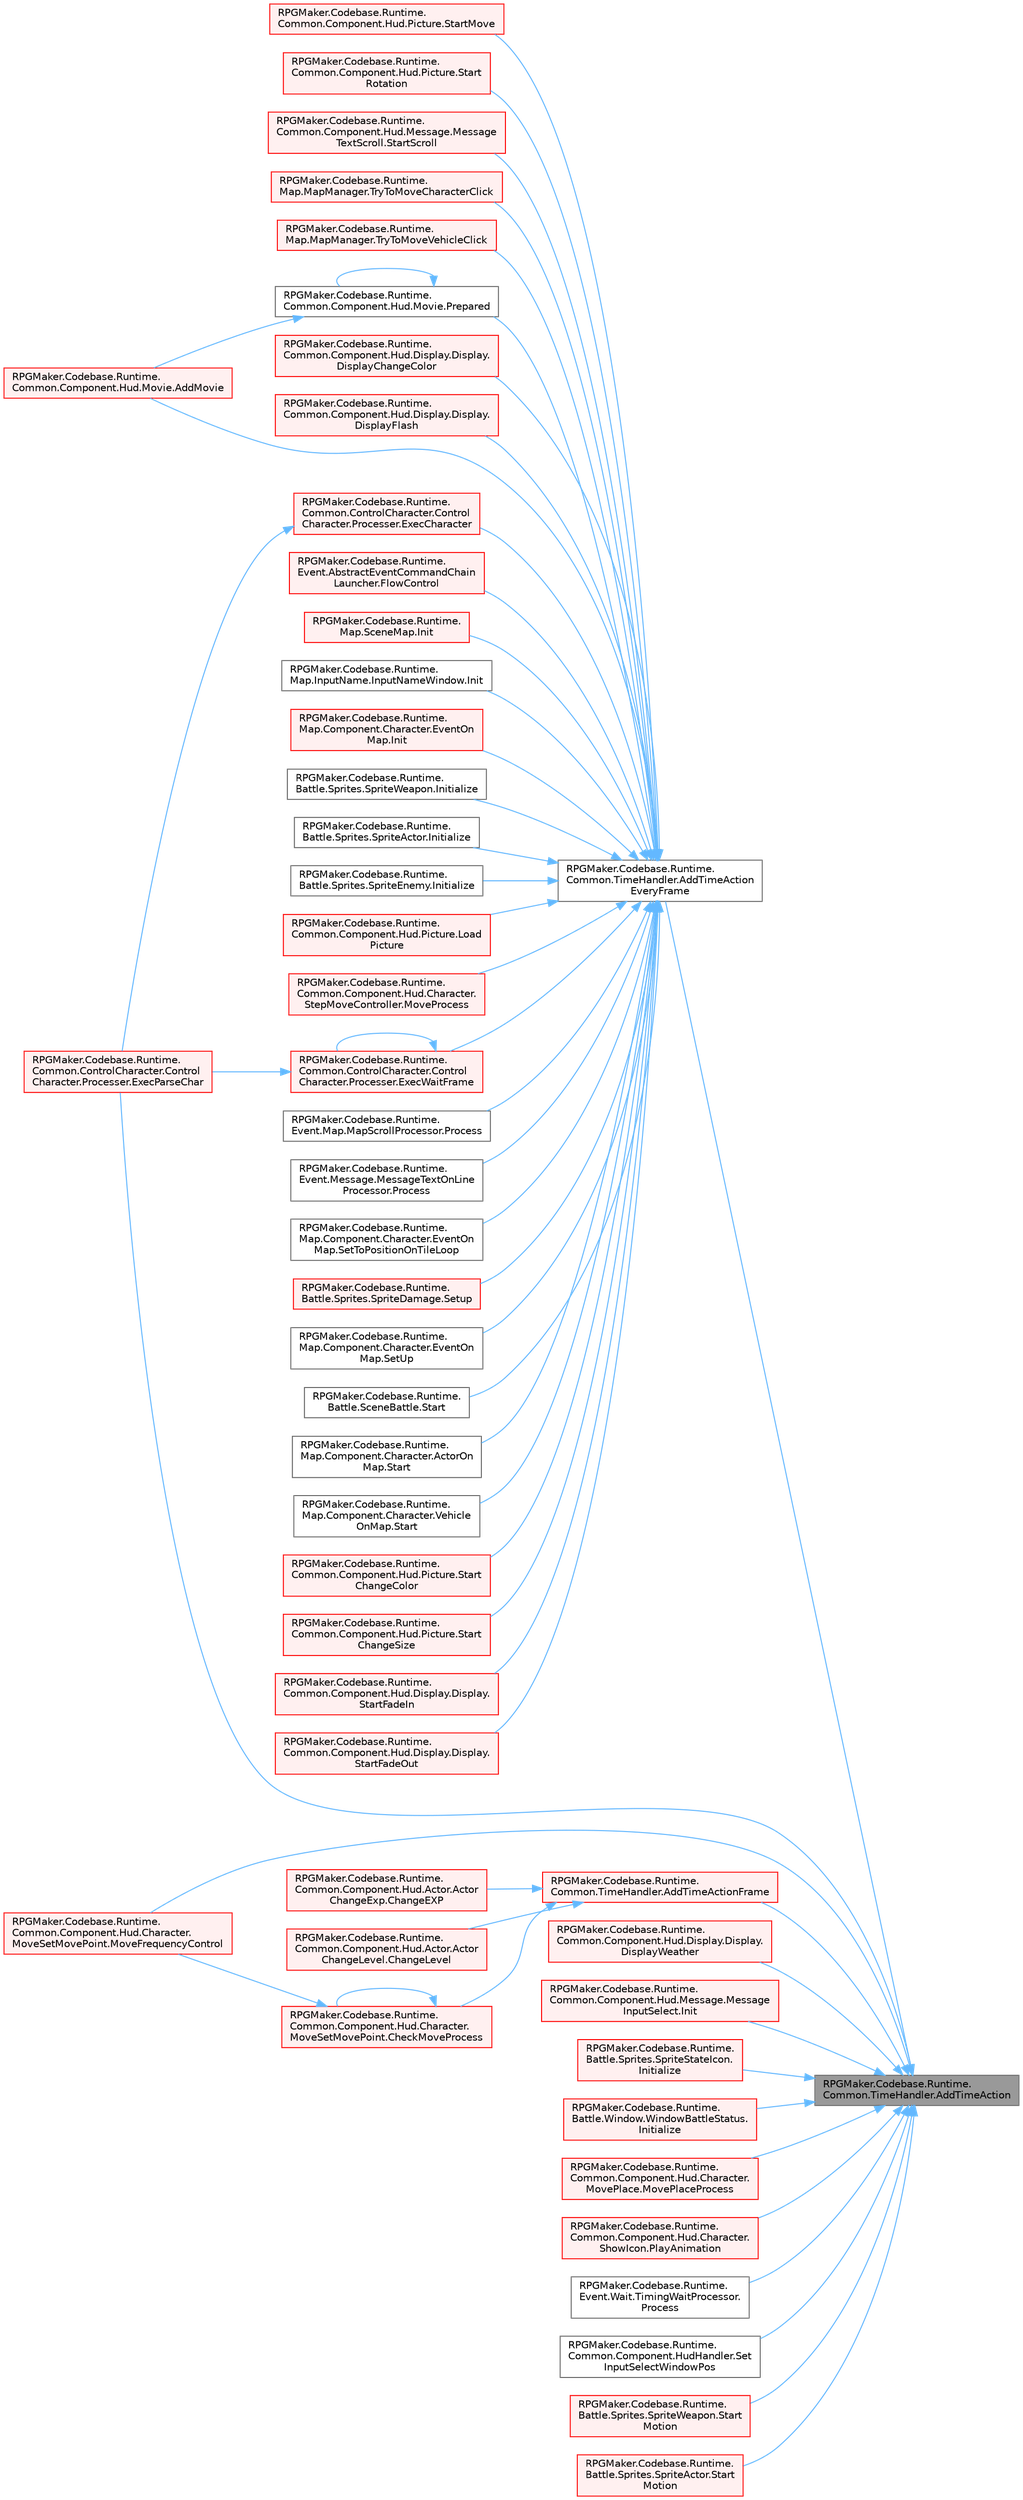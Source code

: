 digraph "RPGMaker.Codebase.Runtime.Common.TimeHandler.AddTimeAction"
{
 // LATEX_PDF_SIZE
  bgcolor="transparent";
  edge [fontname=Helvetica,fontsize=10,labelfontname=Helvetica,labelfontsize=10];
  node [fontname=Helvetica,fontsize=10,shape=box,height=0.2,width=0.4];
  rankdir="RL";
  Node1 [id="Node000001",label="RPGMaker.Codebase.Runtime.\lCommon.TimeHandler.AddTimeAction",height=0.2,width=0.4,color="gray40", fillcolor="grey60", style="filled", fontcolor="black",tooltip="😁 実行するActionの登録"];
  Node1 -> Node2 [id="edge1_Node000001_Node000002",dir="back",color="steelblue1",style="solid",tooltip=" "];
  Node2 [id="Node000002",label="RPGMaker.Codebase.Runtime.\lCommon.TimeHandler.AddTimeAction\lEveryFrame",height=0.2,width=0.4,color="grey40", fillcolor="white", style="filled",URL="$d3/dac/class_r_p_g_maker_1_1_codebase_1_1_runtime_1_1_common_1_1_time_handler.html#ac9871a57a401c0da5670b07803acc775",tooltip="😁 実行するActionの登録（毎フレーム）"];
  Node2 -> Node3 [id="edge2_Node000002_Node000003",dir="back",color="steelblue1",style="solid",tooltip=" "];
  Node3 [id="Node000003",label="RPGMaker.Codebase.Runtime.\lCommon.Component.Hud.Movie.AddMovie",height=0.2,width=0.4,color="red", fillcolor="#FFF0F0", style="filled",URL="$da/d22/class_r_p_g_maker_1_1_codebase_1_1_runtime_1_1_common_1_1_component_1_1_hud_1_1_movie.html#ac63b57507cba6936ad544638d15b86d7",tooltip="😁 ムービーファイル名を渡して、読み込みの実施"];
  Node2 -> Node5 [id="edge3_Node000002_Node000005",dir="back",color="steelblue1",style="solid",tooltip=" "];
  Node5 [id="Node000005",label="RPGMaker.Codebase.Runtime.\lCommon.Component.Hud.Display.Display.\lDisplayChangeColor",height=0.2,width=0.4,color="red", fillcolor="#FFF0F0", style="filled",URL="$d3/dde/class_r_p_g_maker_1_1_codebase_1_1_runtime_1_1_common_1_1_component_1_1_hud_1_1_display_1_1_display.html#a6411a6ec2faa7d2422ffa0e0d1588650",tooltip="😁 変更色表示"];
  Node2 -> Node13 [id="edge4_Node000002_Node000013",dir="back",color="steelblue1",style="solid",tooltip=" "];
  Node13 [id="Node000013",label="RPGMaker.Codebase.Runtime.\lCommon.Component.Hud.Display.Display.\lDisplayFlash",height=0.2,width=0.4,color="red", fillcolor="#FFF0F0", style="filled",URL="$d3/dde/class_r_p_g_maker_1_1_codebase_1_1_runtime_1_1_common_1_1_component_1_1_hud_1_1_display_1_1_display.html#aad14129591af8516826dac8b56918303",tooltip="😁 フラッシュ演出の実施"];
  Node2 -> Node73 [id="edge5_Node000002_Node000073",dir="back",color="steelblue1",style="solid",tooltip=" "];
  Node73 [id="Node000073",label="RPGMaker.Codebase.Runtime.\lCommon.ControlCharacter.Control\lCharacter.Processer.ExecCharacter",height=0.2,width=0.4,color="red", fillcolor="#FFF0F0", style="filled",URL="$d7/d0c/class_r_p_g_maker_1_1_codebase_1_1_runtime_1_1_common_1_1_control_character_1_1_control_character_1_1_processer.html#ad5035ce1908ed98c5bb2b90bed46840b",tooltip=" "];
  Node73 -> Node85 [id="edge6_Node000073_Node000085",dir="back",color="steelblue1",style="solid",tooltip=" "];
  Node85 [id="Node000085",label="RPGMaker.Codebase.Runtime.\lCommon.ControlCharacter.Control\lCharacter.Processer.ExecParseChar",height=0.2,width=0.4,color="red", fillcolor="#FFF0F0", style="filled",URL="$d7/d0c/class_r_p_g_maker_1_1_codebase_1_1_runtime_1_1_common_1_1_control_character_1_1_control_character_1_1_processer.html#a98cee73aab96ee5be0898304e7dbccde",tooltip="1文字 (1制御文字列含む) の処理。"];
  Node2 -> Node158 [id="edge7_Node000002_Node000158",dir="back",color="steelblue1",style="solid",tooltip=" "];
  Node158 [id="Node000158",label="RPGMaker.Codebase.Runtime.\lCommon.ControlCharacter.Control\lCharacter.Processer.ExecWaitFrame",height=0.2,width=0.4,color="red", fillcolor="#FFF0F0", style="filled",URL="$d7/d0c/class_r_p_g_maker_1_1_codebase_1_1_runtime_1_1_common_1_1_control_character_1_1_control_character_1_1_processer.html#ae15f9239c4dd60bc2b7683c524c487f3",tooltip=" "];
  Node158 -> Node85 [id="edge8_Node000158_Node000085",dir="back",color="steelblue1",style="solid",tooltip=" "];
  Node158 -> Node158 [id="edge9_Node000158_Node000158",dir="back",color="steelblue1",style="solid",tooltip=" "];
  Node2 -> Node161 [id="edge10_Node000002_Node000161",dir="back",color="steelblue1",style="solid",tooltip=" "];
  Node161 [id="Node000161",label="RPGMaker.Codebase.Runtime.\lEvent.AbstractEventCommandChain\lLauncher.FlowControl",height=0.2,width=0.4,color="red", fillcolor="#FFF0F0", style="filled",URL="$d4/dd0/class_r_p_g_maker_1_1_codebase_1_1_runtime_1_1_event_1_1_abstract_event_command_chain_launcher.html#a01b386806bfe1b3fece68f3f3cdf7b44",tooltip="😁 イベントのフロー制御. ソースを分けるとインデックス周りが複雑になるのでここで処理."];
  Node2 -> Node9 [id="edge11_Node000002_Node000009",dir="back",color="steelblue1",style="solid",tooltip=" "];
  Node9 [id="Node000009",label="RPGMaker.Codebase.Runtime.\lMap.SceneMap.Init",height=0.2,width=0.4,color="red", fillcolor="#FFF0F0", style="filled",URL="$db/d02/class_r_p_g_maker_1_1_codebase_1_1_runtime_1_1_map_1_1_scene_map.html#a0f6d0adae41e09e94a55d3c0af0c87dc",tooltip="😁 初期化"];
  Node2 -> Node165 [id="edge12_Node000002_Node000165",dir="back",color="steelblue1",style="solid",tooltip=" "];
  Node165 [id="Node000165",label="RPGMaker.Codebase.Runtime.\lMap.InputName.InputNameWindow.Init",height=0.2,width=0.4,color="grey40", fillcolor="white", style="filled",URL="$dd/d7d/class_r_p_g_maker_1_1_codebase_1_1_runtime_1_1_map_1_1_input_name_1_1_input_name_window.html#a890353e0a245a3db04bca4e6d09ccbe7",tooltip=" "];
  Node2 -> Node166 [id="edge13_Node000002_Node000166",dir="back",color="steelblue1",style="solid",tooltip=" "];
  Node166 [id="Node000166",label="RPGMaker.Codebase.Runtime.\lMap.Component.Character.EventOn\lMap.Init",height=0.2,width=0.4,color="red", fillcolor="#FFF0F0", style="filled",URL="$da/d39/class_r_p_g_maker_1_1_codebase_1_1_runtime_1_1_map_1_1_component_1_1_character_1_1_event_on_map.html#a761d1bccb412210b736ee1924584be0b",tooltip="初期化処理"];
  Node2 -> Node178 [id="edge14_Node000002_Node000178",dir="back",color="steelblue1",style="solid",tooltip=" "];
  Node178 [id="Node000178",label="RPGMaker.Codebase.Runtime.\lBattle.Sprites.SpriteWeapon.Initialize",height=0.2,width=0.4,color="grey40", fillcolor="white", style="filled",URL="$db/d90/class_r_p_g_maker_1_1_codebase_1_1_runtime_1_1_battle_1_1_sprites_1_1_sprite_weapon.html#a1e3a08a8de9dc580d8842ec7dc2c0915",tooltip="😁 初期化"];
  Node2 -> Node179 [id="edge15_Node000002_Node000179",dir="back",color="steelblue1",style="solid",tooltip=" "];
  Node179 [id="Node000179",label="RPGMaker.Codebase.Runtime.\lBattle.Sprites.SpriteActor.Initialize",height=0.2,width=0.4,color="grey40", fillcolor="white", style="filled",URL="$d3/d5b/class_r_p_g_maker_1_1_codebase_1_1_runtime_1_1_battle_1_1_sprites_1_1_sprite_actor.html#a97ee229838de843d2361f3f82f1c023f",tooltip="😁 初期化"];
  Node2 -> Node180 [id="edge16_Node000002_Node000180",dir="back",color="steelblue1",style="solid",tooltip=" "];
  Node180 [id="Node000180",label="RPGMaker.Codebase.Runtime.\lBattle.Sprites.SpriteEnemy.Initialize",height=0.2,width=0.4,color="grey40", fillcolor="white", style="filled",URL="$d3/d60/class_r_p_g_maker_1_1_codebase_1_1_runtime_1_1_battle_1_1_sprites_1_1_sprite_enemy.html#ad0210eaf48bc01b8b4eabc34d01ee489",tooltip="😁 初期化"];
  Node2 -> Node181 [id="edge17_Node000002_Node000181",dir="back",color="steelblue1",style="solid",tooltip=" "];
  Node181 [id="Node000181",label="RPGMaker.Codebase.Runtime.\lCommon.Component.Hud.Picture.Load\lPicture",height=0.2,width=0.4,color="red", fillcolor="#FFF0F0", style="filled",URL="$d6/dbe/class_r_p_g_maker_1_1_codebase_1_1_runtime_1_1_common_1_1_component_1_1_hud_1_1_picture.html#a192742a7889e2b73994624c9df8d7b92",tooltip="😁 画像読込"];
  Node2 -> Node66 [id="edge18_Node000002_Node000066",dir="back",color="steelblue1",style="solid",tooltip=" "];
  Node66 [id="Node000066",label="RPGMaker.Codebase.Runtime.\lCommon.Component.Hud.Character.\lStepMoveController.MoveProcess",height=0.2,width=0.4,color="red", fillcolor="#FFF0F0", style="filled",URL="$d0/d39/class_r_p_g_maker_1_1_codebase_1_1_runtime_1_1_common_1_1_component_1_1_hud_1_1_character_1_1_step_move_controller.html#afab55bda8585197faa55733ee8d181b6",tooltip="😁 処理移動"];
  Node2 -> Node183 [id="edge19_Node000002_Node000183",dir="back",color="steelblue1",style="solid",tooltip=" "];
  Node183 [id="Node000183",label="RPGMaker.Codebase.Runtime.\lCommon.Component.Hud.Movie.Prepared",height=0.2,width=0.4,color="grey40", fillcolor="white", style="filled",URL="$da/d22/class_r_p_g_maker_1_1_codebase_1_1_runtime_1_1_common_1_1_component_1_1_hud_1_1_movie.html#a27a1f0e0cf71cf896b3cf05bb5be602b",tooltip="😁 前準備"];
  Node183 -> Node3 [id="edge20_Node000183_Node000003",dir="back",color="steelblue1",style="solid",tooltip=" "];
  Node183 -> Node183 [id="edge21_Node000183_Node000183",dir="back",color="steelblue1",style="solid",tooltip=" "];
  Node2 -> Node184 [id="edge22_Node000002_Node000184",dir="back",color="steelblue1",style="solid",tooltip=" "];
  Node184 [id="Node000184",label="RPGMaker.Codebase.Runtime.\lEvent.Map.MapScrollProcessor.Process",height=0.2,width=0.4,color="grey40", fillcolor="white", style="filled",URL="$d8/dc6/class_r_p_g_maker_1_1_codebase_1_1_runtime_1_1_event_1_1_map_1_1_map_scroll_processor.html#aa2f4e179f87e73d0ff902b129b67d99b",tooltip="😁 処理"];
  Node2 -> Node185 [id="edge23_Node000002_Node000185",dir="back",color="steelblue1",style="solid",tooltip=" "];
  Node185 [id="Node000185",label="RPGMaker.Codebase.Runtime.\lEvent.Message.MessageTextOnLine\lProcessor.Process",height=0.2,width=0.4,color="grey40", fillcolor="white", style="filled",URL="$d7/de4/class_r_p_g_maker_1_1_codebase_1_1_runtime_1_1_event_1_1_message_1_1_message_text_on_line_processor.html#a1108d3828d1385de192adf7e7f32a683",tooltip="😁 処理"];
  Node2 -> Node186 [id="edge24_Node000002_Node000186",dir="back",color="steelblue1",style="solid",tooltip=" "];
  Node186 [id="Node000186",label="RPGMaker.Codebase.Runtime.\lMap.Component.Character.EventOn\lMap.SetToPositionOnTileLoop",height=0.2,width=0.4,color="grey40", fillcolor="white", style="filled",URL="$da/d39/class_r_p_g_maker_1_1_codebase_1_1_runtime_1_1_map_1_1_component_1_1_character_1_1_event_on_map.html#aabb80fdf451fcb17108d3047d7c5677b",tooltip="指定したタイルの位置を設定"];
  Node2 -> Node187 [id="edge25_Node000002_Node000187",dir="back",color="steelblue1",style="solid",tooltip=" "];
  Node187 [id="Node000187",label="RPGMaker.Codebase.Runtime.\lBattle.Sprites.SpriteDamage.Setup",height=0.2,width=0.4,color="red", fillcolor="#FFF0F0", style="filled",URL="$d5/df2/class_r_p_g_maker_1_1_codebase_1_1_runtime_1_1_battle_1_1_sprites_1_1_sprite_damage.html#ab28575b7ed8ef52d2c587ec14f725df0",tooltip="😁 対象に対する準備"];
  Node2 -> Node61 [id="edge26_Node000002_Node000061",dir="back",color="steelblue1",style="solid",tooltip=" "];
  Node61 [id="Node000061",label="RPGMaker.Codebase.Runtime.\lMap.Component.Character.EventOn\lMap.SetUp",height=0.2,width=0.4,color="grey40", fillcolor="white", style="filled",URL="$da/d39/class_r_p_g_maker_1_1_codebase_1_1_runtime_1_1_map_1_1_component_1_1_character_1_1_event_on_map.html#a0fbac1650e9433bc23de256d1057723b",tooltip=" "];
  Node2 -> Node83 [id="edge27_Node000002_Node000083",dir="back",color="steelblue1",style="solid",tooltip=" "];
  Node83 [id="Node000083",label="RPGMaker.Codebase.Runtime.\lBattle.SceneBattle.Start",height=0.2,width=0.4,color="grey40", fillcolor="white", style="filled",URL="$dd/d83/class_r_p_g_maker_1_1_codebase_1_1_runtime_1_1_battle_1_1_scene_battle.html#a52668ac9e236a1452c2290bae1331f7d",tooltip="😁 シーンの開始"];
  Node2 -> Node191 [id="edge28_Node000002_Node000191",dir="back",color="steelblue1",style="solid",tooltip=" "];
  Node191 [id="Node000191",label="RPGMaker.Codebase.Runtime.\lMap.Component.Character.ActorOn\lMap.Start",height=0.2,width=0.4,color="grey40", fillcolor="white", style="filled",URL="$df/d08/class_r_p_g_maker_1_1_codebase_1_1_runtime_1_1_map_1_1_component_1_1_character_1_1_actor_on_map.html#a0df0c8505e012871e87f3e0c8a75b01b",tooltip="😁 開始"];
  Node2 -> Node192 [id="edge29_Node000002_Node000192",dir="back",color="steelblue1",style="solid",tooltip=" "];
  Node192 [id="Node000192",label="RPGMaker.Codebase.Runtime.\lMap.Component.Character.Vehicle\lOnMap.Start",height=0.2,width=0.4,color="grey40", fillcolor="white", style="filled",URL="$d0/d9c/class_r_p_g_maker_1_1_codebase_1_1_runtime_1_1_map_1_1_component_1_1_character_1_1_vehicle_on_map.html#a88ec9bda3e23113fa198ab4b5bda49e4",tooltip=" "];
  Node2 -> Node193 [id="edge30_Node000002_Node000193",dir="back",color="steelblue1",style="solid",tooltip=" "];
  Node193 [id="Node000193",label="RPGMaker.Codebase.Runtime.\lCommon.Component.Hud.Picture.Start\lChangeColor",height=0.2,width=0.4,color="red", fillcolor="#FFF0F0", style="filled",URL="$d6/dbe/class_r_p_g_maker_1_1_codebase_1_1_runtime_1_1_common_1_1_component_1_1_hud_1_1_picture.html#acc67f916f374d9933b097db677040fd9",tooltip="😁 変更色開始"];
  Node2 -> Node195 [id="edge31_Node000002_Node000195",dir="back",color="steelblue1",style="solid",tooltip=" "];
  Node195 [id="Node000195",label="RPGMaker.Codebase.Runtime.\lCommon.Component.Hud.Picture.Start\lChangeSize",height=0.2,width=0.4,color="red", fillcolor="#FFF0F0", style="filled",URL="$d6/dbe/class_r_p_g_maker_1_1_codebase_1_1_runtime_1_1_common_1_1_component_1_1_hud_1_1_picture.html#a000726ba9144f19ae7814c9676f13252",tooltip="😁 変更サイズ開始"];
  Node2 -> Node197 [id="edge32_Node000002_Node000197",dir="back",color="steelblue1",style="solid",tooltip=" "];
  Node197 [id="Node000197",label="RPGMaker.Codebase.Runtime.\lCommon.Component.Hud.Display.Display.\lStartFadeIn",height=0.2,width=0.4,color="red", fillcolor="#FFF0F0", style="filled",URL="$d3/dde/class_r_p_g_maker_1_1_codebase_1_1_runtime_1_1_common_1_1_component_1_1_hud_1_1_display_1_1_display.html#ac21a2baf217d83100c94f5382c2f1a0d",tooltip="😁 フェード・イン開始"];
  Node2 -> Node201 [id="edge33_Node000002_Node000201",dir="back",color="steelblue1",style="solid",tooltip=" "];
  Node201 [id="Node000201",label="RPGMaker.Codebase.Runtime.\lCommon.Component.Hud.Display.Display.\lStartFadeOut",height=0.2,width=0.4,color="red", fillcolor="#FFF0F0", style="filled",URL="$d3/dde/class_r_p_g_maker_1_1_codebase_1_1_runtime_1_1_common_1_1_component_1_1_hud_1_1_display_1_1_display.html#a3ac37bed9d0de418fc32c934e4a922b9",tooltip="😁 フェード・アウト開始"];
  Node2 -> Node214 [id="edge34_Node000002_Node000214",dir="back",color="steelblue1",style="solid",tooltip=" "];
  Node214 [id="Node000214",label="RPGMaker.Codebase.Runtime.\lCommon.Component.Hud.Picture.StartMove",height=0.2,width=0.4,color="red", fillcolor="#FFF0F0", style="filled",URL="$d6/dbe/class_r_p_g_maker_1_1_codebase_1_1_runtime_1_1_common_1_1_component_1_1_hud_1_1_picture.html#a9c175b5501b05f0560898f444851e0b9",tooltip="😁 移動開始"];
  Node2 -> Node216 [id="edge35_Node000002_Node000216",dir="back",color="steelblue1",style="solid",tooltip=" "];
  Node216 [id="Node000216",label="RPGMaker.Codebase.Runtime.\lCommon.Component.Hud.Picture.Start\lRotation",height=0.2,width=0.4,color="red", fillcolor="#FFF0F0", style="filled",URL="$d6/dbe/class_r_p_g_maker_1_1_codebase_1_1_runtime_1_1_common_1_1_component_1_1_hud_1_1_picture.html#ad8c6bddd1bf87a8136e030c76b1a7d24",tooltip="😁 回転開始"];
  Node2 -> Node218 [id="edge36_Node000002_Node000218",dir="back",color="steelblue1",style="solid",tooltip=" "];
  Node218 [id="Node000218",label="RPGMaker.Codebase.Runtime.\lCommon.Component.Hud.Message.Message\lTextScroll.StartScroll",height=0.2,width=0.4,color="red", fillcolor="#FFF0F0", style="filled",URL="$d1/dc3/class_r_p_g_maker_1_1_codebase_1_1_runtime_1_1_common_1_1_component_1_1_hud_1_1_message_1_1_message_text_scroll.html#aed5c22a2c233d2b5c9ae2ee0d3573ec5",tooltip="😁 スクロール開始"];
  Node2 -> Node17 [id="edge37_Node000002_Node000017",dir="back",color="steelblue1",style="solid",tooltip=" "];
  Node17 [id="Node000017",label="RPGMaker.Codebase.Runtime.\lMap.MapManager.TryToMoveCharacterClick",height=0.2,width=0.4,color="red", fillcolor="#FFF0F0", style="filled",URL="$d5/d0f/class_r_p_g_maker_1_1_codebase_1_1_runtime_1_1_map_1_1_map_manager.html#a3a7ad6e6d848e31770443541b2113049",tooltip="キャラクターの移動を試行する （対象位置が進入不可の場合は向きだけ変える）"];
  Node2 -> Node33 [id="edge38_Node000002_Node000033",dir="back",color="steelblue1",style="solid",tooltip=" "];
  Node33 [id="Node000033",label="RPGMaker.Codebase.Runtime.\lMap.MapManager.TryToMoveVehicleClick",height=0.2,width=0.4,color="red", fillcolor="#FFF0F0", style="filled",URL="$d5/d0f/class_r_p_g_maker_1_1_codebase_1_1_runtime_1_1_map_1_1_map_manager.html#a6ee6f9efcc536de03d0f38f5d3de8e9e",tooltip="キャラクターの移動を試行する （対象位置が進入不可の場合は向きだけ変える）"];
  Node1 -> Node220 [id="edge39_Node000001_Node000220",dir="back",color="steelblue1",style="solid",tooltip=" "];
  Node220 [id="Node000220",label="RPGMaker.Codebase.Runtime.\lCommon.TimeHandler.AddTimeActionFrame",height=0.2,width=0.4,color="red", fillcolor="#FFF0F0", style="filled",URL="$d3/dac/class_r_p_g_maker_1_1_codebase_1_1_runtime_1_1_common_1_1_time_handler.html#a5c537e03f3a56943fb0fd5520eba9885",tooltip="😁 実行するActionの登録（フレーム指定）"];
  Node220 -> Node221 [id="edge40_Node000220_Node000221",dir="back",color="steelblue1",style="solid",tooltip=" "];
  Node221 [id="Node000221",label="RPGMaker.Codebase.Runtime.\lCommon.Component.Hud.Actor.Actor\lChangeExp.ChangeEXP",height=0.2,width=0.4,color="red", fillcolor="#FFF0F0", style="filled",URL="$de/d98/class_r_p_g_maker_1_1_codebase_1_1_runtime_1_1_common_1_1_component_1_1_hud_1_1_actor_1_1_actor_change_exp.html#ad95318b7233fcb1688e57e0dadae18ec",tooltip="😁 経験値変更"];
  Node220 -> Node223 [id="edge41_Node000220_Node000223",dir="back",color="steelblue1",style="solid",tooltip=" "];
  Node223 [id="Node000223",label="RPGMaker.Codebase.Runtime.\lCommon.Component.Hud.Actor.Actor\lChangeLevel.ChangeLevel",height=0.2,width=0.4,color="red", fillcolor="#FFF0F0", style="filled",URL="$dd/db8/class_r_p_g_maker_1_1_codebase_1_1_runtime_1_1_common_1_1_component_1_1_hud_1_1_actor_1_1_actor_change_level.html#a1f346253cb6db5107e3832bc72c94de9",tooltip="😁 レベル変更"];
  Node220 -> Node44 [id="edge42_Node000220_Node000044",dir="back",color="steelblue1",style="solid",tooltip=" "];
  Node44 [id="Node000044",label="RPGMaker.Codebase.Runtime.\lCommon.Component.Hud.Character.\lMoveSetMovePoint.CheckMoveProcess",height=0.2,width=0.4,color="red", fillcolor="#FFF0F0", style="filled",URL="$d9/dcc/class_r_p_g_maker_1_1_codebase_1_1_runtime_1_1_common_1_1_component_1_1_hud_1_1_character_1_1_move_set_move_point.html#a2bae2a194cc3c0c8d04f6fbba15a96a2",tooltip="😁 移動処理チェック"];
  Node44 -> Node44 [id="edge43_Node000044_Node000044",dir="back",color="steelblue1",style="solid",tooltip=" "];
  Node44 -> Node45 [id="edge44_Node000044_Node000045",dir="back",color="steelblue1",style="solid",tooltip=" "];
  Node45 [id="Node000045",label="RPGMaker.Codebase.Runtime.\lCommon.Component.Hud.Character.\lMoveSetMovePoint.MoveFrequencyControl",height=0.2,width=0.4,color="red", fillcolor="#FFF0F0", style="filled",URL="$d9/dcc/class_r_p_g_maker_1_1_codebase_1_1_runtime_1_1_common_1_1_component_1_1_hud_1_1_character_1_1_move_set_move_point.html#a3f0d798a4b42b2b5c82047580086e240",tooltip="😁 移動頻度を制御。"];
  Node1 -> Node236 [id="edge45_Node000001_Node000236",dir="back",color="steelblue1",style="solid",tooltip=" "];
  Node236 [id="Node000236",label="RPGMaker.Codebase.Runtime.\lCommon.Component.Hud.Display.Display.\lDisplayWeather",height=0.2,width=0.4,color="red", fillcolor="#FFF0F0", style="filled",URL="$d3/dde/class_r_p_g_maker_1_1_codebase_1_1_runtime_1_1_common_1_1_component_1_1_hud_1_1_display_1_1_display.html#a8de365e0d759e315e0ffbd6a372df808",tooltip="😁 天候演出の実施"];
  Node1 -> Node85 [id="edge46_Node000001_Node000085",dir="back",color="steelblue1",style="solid",tooltip=" "];
  Node1 -> Node238 [id="edge47_Node000001_Node000238",dir="back",color="steelblue1",style="solid",tooltip=" "];
  Node238 [id="Node000238",label="RPGMaker.Codebase.Runtime.\lCommon.Component.Hud.Message.Message\lInputSelect.Init",height=0.2,width=0.4,color="red", fillcolor="#FFF0F0", style="filled",URL="$d4/d47/class_r_p_g_maker_1_1_codebase_1_1_runtime_1_1_common_1_1_component_1_1_hud_1_1_message_1_1_message_input_select.html#a4f7d501c97eaf4b590b12f313135b411",tooltip="😁 初期化"];
  Node1 -> Node240 [id="edge48_Node000001_Node000240",dir="back",color="steelblue1",style="solid",tooltip=" "];
  Node240 [id="Node000240",label="RPGMaker.Codebase.Runtime.\lBattle.Sprites.SpriteStateIcon.\lInitialize",height=0.2,width=0.4,color="red", fillcolor="#FFF0F0", style="filled",URL="$d7/d4e/class_r_p_g_maker_1_1_codebase_1_1_runtime_1_1_battle_1_1_sprites_1_1_sprite_state_icon.html#a045ecc518fe00a041d1f242a3a605329",tooltip="😁 初期化"];
  Node1 -> Node243 [id="edge49_Node000001_Node000243",dir="back",color="steelblue1",style="solid",tooltip=" "];
  Node243 [id="Node000243",label="RPGMaker.Codebase.Runtime.\lBattle.Window.WindowBattleStatus.\lInitialize",height=0.2,width=0.4,color="red", fillcolor="#FFF0F0", style="filled",URL="$d6/daf/class_r_p_g_maker_1_1_codebase_1_1_runtime_1_1_battle_1_1_window_1_1_window_battle_status.html#ae534159741a3d8678abb6a9a9ac7eca5",tooltip="😁 初期化"];
  Node1 -> Node45 [id="edge50_Node000001_Node000045",dir="back",color="steelblue1",style="solid",tooltip=" "];
  Node1 -> Node11 [id="edge51_Node000001_Node000011",dir="back",color="steelblue1",style="solid",tooltip=" "];
  Node11 [id="Node000011",label="RPGMaker.Codebase.Runtime.\lCommon.Component.Hud.Character.\lMovePlace.MovePlaceProcess",height=0.2,width=0.4,color="red", fillcolor="#FFF0F0", style="filled",URL="$df/d12/class_r_p_g_maker_1_1_codebase_1_1_runtime_1_1_common_1_1_component_1_1_hud_1_1_character_1_1_move_place.html#a937507f8d3c881ce82d1d1eb38321bbf",tooltip="😁 場所処理移動"];
  Node1 -> Node247 [id="edge52_Node000001_Node000247",dir="back",color="steelblue1",style="solid",tooltip=" "];
  Node247 [id="Node000247",label="RPGMaker.Codebase.Runtime.\lCommon.Component.Hud.Character.\lShowIcon.PlayAnimation",height=0.2,width=0.4,color="red", fillcolor="#FFF0F0", style="filled",URL="$d6/d08/class_r_p_g_maker_1_1_codebase_1_1_runtime_1_1_common_1_1_component_1_1_hud_1_1_character_1_1_show_icon.html#a5bfedf3acc7787685b6c323c893d820a",tooltip="😁 アニメーション再生"];
  Node1 -> Node250 [id="edge53_Node000001_Node000250",dir="back",color="steelblue1",style="solid",tooltip=" "];
  Node250 [id="Node000250",label="RPGMaker.Codebase.Runtime.\lEvent.Wait.TimingWaitProcessor.\lProcess",height=0.2,width=0.4,color="grey40", fillcolor="white", style="filled",URL="$db/d46/class_r_p_g_maker_1_1_codebase_1_1_runtime_1_1_event_1_1_wait_1_1_timing_wait_processor.html#aa631cdad6cf0e18e565cabb944bc21a6",tooltip="😁 処理"];
  Node1 -> Node251 [id="edge54_Node000001_Node000251",dir="back",color="steelblue1",style="solid",tooltip=" "];
  Node251 [id="Node000251",label="RPGMaker.Codebase.Runtime.\lCommon.Component.HudHandler.Set\lInputSelectWindowPos",height=0.2,width=0.4,color="grey40", fillcolor="white", style="filled",URL="$d4/ddb/class_r_p_g_maker_1_1_codebase_1_1_runtime_1_1_common_1_1_component_1_1_hud_handler.html#acce4919898624c85fd2883cde2752342",tooltip="😁 入力選択窓位置を設定"];
  Node1 -> Node252 [id="edge55_Node000001_Node000252",dir="back",color="steelblue1",style="solid",tooltip=" "];
  Node252 [id="Node000252",label="RPGMaker.Codebase.Runtime.\lBattle.Sprites.SpriteWeapon.Start\lMotion",height=0.2,width=0.4,color="red", fillcolor="#FFF0F0", style="filled",URL="$db/d90/class_r_p_g_maker_1_1_codebase_1_1_runtime_1_1_battle_1_1_sprites_1_1_sprite_weapon.html#ab5d955d4a14f4fd16912fa4e9616788f",tooltip="😁 モーション開始"];
  Node1 -> Node258 [id="edge56_Node000001_Node000258",dir="back",color="steelblue1",style="solid",tooltip=" "];
  Node258 [id="Node000258",label="RPGMaker.Codebase.Runtime.\lBattle.Sprites.SpriteActor.Start\lMotion",height=0.2,width=0.4,color="red", fillcolor="#FFF0F0", style="filled",URL="$d3/d5b/class_r_p_g_maker_1_1_codebase_1_1_runtime_1_1_battle_1_1_sprites_1_1_sprite_actor.html#a83b0b22aa9a3f111f5e893f196b2cfd3",tooltip="😁 指定モーションを開始"];
}
